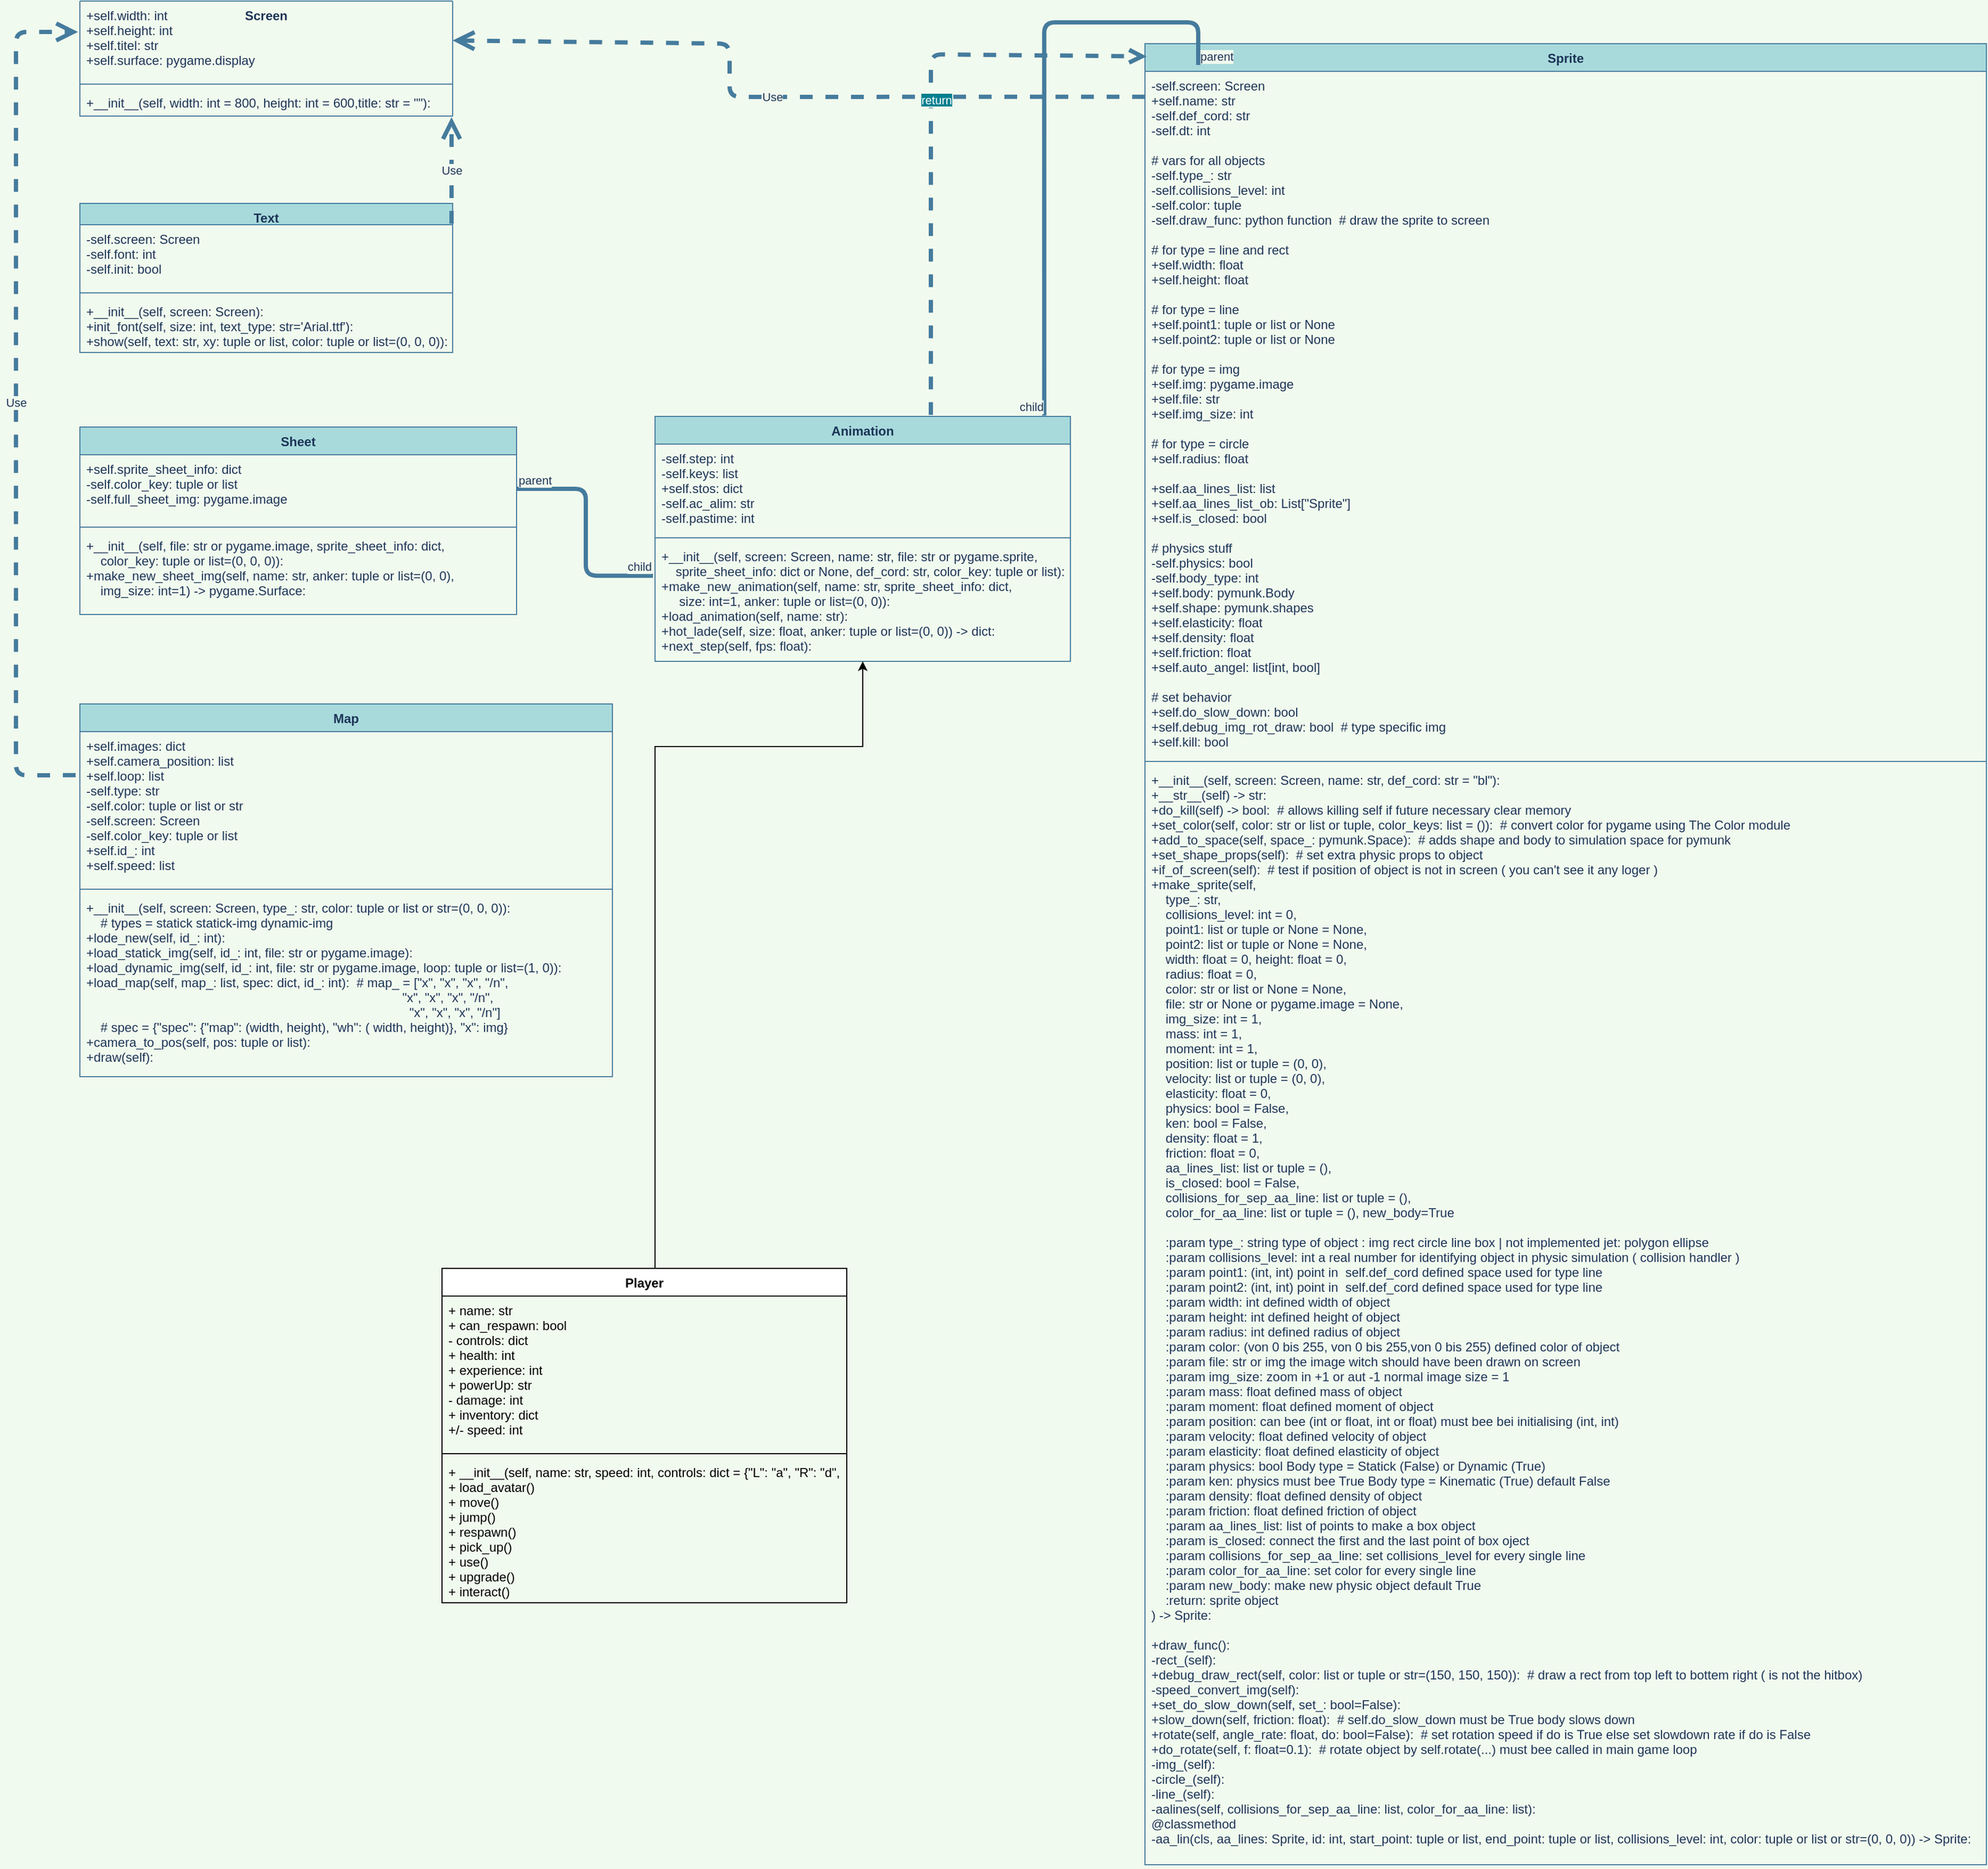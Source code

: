 <mxfile version="16.6.4" type="github">
  <diagram id="C5RBs43oDa-KdzZeNtuy" name="Page-1">
    <mxGraphModel dx="1863" dy="1796" grid="1" gridSize="10" guides="1" tooltips="1" connect="1" arrows="1" fold="1" page="1" pageScale="1" pageWidth="827" pageHeight="1169" background="#F1FAEE" math="0" shadow="0">
      <root>
        <mxCell id="WIyWlLk6GJQsqaUBKTNV-0" />
        <mxCell id="WIyWlLk6GJQsqaUBKTNV-1" parent="WIyWlLk6GJQsqaUBKTNV-0" />
        <mxCell id="FMwDaVfZEnFEAQgHHLUg-0" value="Screen" style="swimlane;fontStyle=1;align=center;verticalAlign=top;childLayout=stackLayout;horizontal=1;startSize=0;horizontalStack=0;resizeParent=1;resizeParentMax=0;resizeLast=0;collapsible=1;marginBottom=0;fillColor=#A8DADC;strokeColor=#457B9D;fontColor=#1D3557;" parent="WIyWlLk6GJQsqaUBKTNV-1" vertex="1">
          <mxGeometry x="-720" y="-1120" width="350" height="108" as="geometry" />
        </mxCell>
        <mxCell id="FMwDaVfZEnFEAQgHHLUg-1" value="+self.width: int&#xa;+self.height: int&#xa;+self.titel: str&#xa;+self.surface: pygame.display" style="text;strokeColor=none;fillColor=none;align=left;verticalAlign=top;spacingLeft=4;spacingRight=4;overflow=hidden;rotatable=0;points=[[0,0.5],[1,0.5]];portConstraint=eastwest;fontColor=#1D3557;" parent="FMwDaVfZEnFEAQgHHLUg-0" vertex="1">
          <mxGeometry width="350" height="74" as="geometry" />
        </mxCell>
        <mxCell id="FMwDaVfZEnFEAQgHHLUg-2" value="" style="line;strokeWidth=1;fillColor=none;align=left;verticalAlign=middle;spacingTop=-1;spacingLeft=3;spacingRight=3;rotatable=0;labelPosition=right;points=[];portConstraint=eastwest;strokeColor=#457B9D;fontColor=#1D3557;labelBackgroundColor=#F1FAEE;" parent="FMwDaVfZEnFEAQgHHLUg-0" vertex="1">
          <mxGeometry y="74" width="350" height="8" as="geometry" />
        </mxCell>
        <mxCell id="FMwDaVfZEnFEAQgHHLUg-3" value="+__init__(self, width: int = 800, height: int = 600,title: str = &quot;&quot;):" style="text;strokeColor=none;fillColor=none;align=left;verticalAlign=top;spacingLeft=4;spacingRight=4;overflow=hidden;rotatable=0;points=[[0,0.5],[1,0.5]];portConstraint=eastwest;fontColor=#1D3557;" parent="FMwDaVfZEnFEAQgHHLUg-0" vertex="1">
          <mxGeometry y="82" width="350" height="26" as="geometry" />
        </mxCell>
        <mxCell id="FMwDaVfZEnFEAQgHHLUg-4" value="Text" style="swimlane;fontStyle=1;align=center;verticalAlign=top;childLayout=stackLayout;horizontal=1;startSize=20;horizontalStack=0;resizeParent=1;resizeParentMax=0;resizeLast=0;collapsible=1;marginBottom=0;fillColor=#A8DADC;strokeColor=#457B9D;fontColor=#1D3557;" parent="WIyWlLk6GJQsqaUBKTNV-1" vertex="1">
          <mxGeometry x="-720" y="-930" width="350" height="140" as="geometry" />
        </mxCell>
        <mxCell id="FMwDaVfZEnFEAQgHHLUg-5" value="-self.screen: Screen&#xa;-self.font: int&#xa;-self.init: bool" style="text;strokeColor=none;fillColor=none;align=left;verticalAlign=top;spacingLeft=4;spacingRight=4;overflow=hidden;rotatable=0;points=[[0,0.5],[1,0.5]];portConstraint=eastwest;fontColor=#1D3557;" parent="FMwDaVfZEnFEAQgHHLUg-4" vertex="1">
          <mxGeometry y="20" width="350" height="60" as="geometry" />
        </mxCell>
        <mxCell id="FMwDaVfZEnFEAQgHHLUg-6" value="" style="line;strokeWidth=1;fillColor=none;align=left;verticalAlign=middle;spacingTop=-1;spacingLeft=3;spacingRight=3;rotatable=0;labelPosition=right;points=[];portConstraint=eastwest;strokeColor=#457B9D;fontColor=#1D3557;labelBackgroundColor=#F1FAEE;" parent="FMwDaVfZEnFEAQgHHLUg-4" vertex="1">
          <mxGeometry y="80" width="350" height="8" as="geometry" />
        </mxCell>
        <mxCell id="FMwDaVfZEnFEAQgHHLUg-7" value="+__init__(self, screen: Screen):&#xa;+init_font(self, size: int, text_type: str=&#39;Arial.ttf&#39;):&#xa;+show(self, text: str, xy: tuple or list, color: tuple or list=(0, 0, 0)):" style="text;strokeColor=none;fillColor=none;align=left;verticalAlign=top;spacingLeft=4;spacingRight=4;overflow=hidden;rotatable=0;points=[[0,0.5],[1,0.5]];portConstraint=eastwest;fontColor=#1D3557;" parent="FMwDaVfZEnFEAQgHHLUg-4" vertex="1">
          <mxGeometry y="88" width="350" height="52" as="geometry" />
        </mxCell>
        <mxCell id="FMwDaVfZEnFEAQgHHLUg-8" value="Animation" style="swimlane;fontStyle=1;align=center;verticalAlign=top;childLayout=stackLayout;horizontal=1;startSize=26;horizontalStack=0;resizeParent=1;resizeParentMax=0;resizeLast=0;collapsible=1;marginBottom=0;fillColor=#A8DADC;strokeColor=#457B9D;fontColor=#1D3557;" parent="WIyWlLk6GJQsqaUBKTNV-1" vertex="1">
          <mxGeometry x="-180" y="-730" width="390" height="230" as="geometry" />
        </mxCell>
        <mxCell id="FMwDaVfZEnFEAQgHHLUg-9" value="-self.step: int&#xa;-self.keys: list&#xa;+self.stos: dict&#xa;-self.ac_alim: str&#xa;-self.pastime: int" style="text;strokeColor=none;fillColor=none;align=left;verticalAlign=top;spacingLeft=4;spacingRight=4;overflow=hidden;rotatable=0;points=[[0,0.5],[1,0.5]];portConstraint=eastwest;fontColor=#1D3557;" parent="FMwDaVfZEnFEAQgHHLUg-8" vertex="1">
          <mxGeometry y="26" width="390" height="84" as="geometry" />
        </mxCell>
        <mxCell id="FMwDaVfZEnFEAQgHHLUg-10" value="" style="line;strokeWidth=1;fillColor=none;align=left;verticalAlign=middle;spacingTop=-1;spacingLeft=3;spacingRight=3;rotatable=0;labelPosition=right;points=[];portConstraint=eastwest;strokeColor=#457B9D;fontColor=#1D3557;labelBackgroundColor=#F1FAEE;" parent="FMwDaVfZEnFEAQgHHLUg-8" vertex="1">
          <mxGeometry y="110" width="390" height="8" as="geometry" />
        </mxCell>
        <mxCell id="FMwDaVfZEnFEAQgHHLUg-11" value="+__init__(self, screen: Screen, name: str, file: str or pygame.sprite, &#xa;    sprite_sheet_info: dict or None, def_cord: str, color_key: tuple or list):&#xa;+make_new_animation(self, name: str, sprite_sheet_info: dict,&#xa;     size: int=1, anker: tuple or list=(0, 0)):&#xa;+load_animation(self, name: str):&#xa;+hot_lade(self, size: float, anker: tuple or list=(0, 0)) -&gt; dict:&#xa;+next_step(self, fps: float):" style="text;strokeColor=none;fillColor=none;align=left;verticalAlign=top;spacingLeft=4;spacingRight=4;overflow=hidden;rotatable=0;points=[[0,0.5],[1,0.5]];portConstraint=eastwest;fontColor=#1D3557;" parent="FMwDaVfZEnFEAQgHHLUg-8" vertex="1">
          <mxGeometry y="118" width="390" height="112" as="geometry" />
        </mxCell>
        <mxCell id="FMwDaVfZEnFEAQgHHLUg-12" value="Sheet" style="swimlane;fontStyle=1;align=center;verticalAlign=top;childLayout=stackLayout;horizontal=1;startSize=26;horizontalStack=0;resizeParent=1;resizeParentMax=0;resizeLast=0;collapsible=1;marginBottom=0;fillColor=#A8DADC;strokeColor=#457B9D;fontColor=#1D3557;" parent="WIyWlLk6GJQsqaUBKTNV-1" vertex="1">
          <mxGeometry x="-720" y="-720" width="410" height="176" as="geometry" />
        </mxCell>
        <mxCell id="FMwDaVfZEnFEAQgHHLUg-13" value="+self.sprite_sheet_info: dict&#xa;-self.color_key: tuple or list&#xa;-self.full_sheet_img: pygame.image" style="text;strokeColor=none;fillColor=none;align=left;verticalAlign=top;spacingLeft=4;spacingRight=4;overflow=hidden;rotatable=0;points=[[0,0.5],[1,0.5]];portConstraint=eastwest;fontColor=#1D3557;" parent="FMwDaVfZEnFEAQgHHLUg-12" vertex="1">
          <mxGeometry y="26" width="410" height="64" as="geometry" />
        </mxCell>
        <mxCell id="FMwDaVfZEnFEAQgHHLUg-14" value="" style="line;strokeWidth=1;fillColor=none;align=left;verticalAlign=middle;spacingTop=-1;spacingLeft=3;spacingRight=3;rotatable=0;labelPosition=right;points=[];portConstraint=eastwest;strokeColor=#457B9D;fontColor=#1D3557;labelBackgroundColor=#F1FAEE;" parent="FMwDaVfZEnFEAQgHHLUg-12" vertex="1">
          <mxGeometry y="90" width="410" height="8" as="geometry" />
        </mxCell>
        <mxCell id="FMwDaVfZEnFEAQgHHLUg-15" value="+__init__(self, file: str or pygame.image, sprite_sheet_info: dict,&#xa;    color_key: tuple or list=(0, 0, 0)):&#xa;+make_new_sheet_img(self, name: str, anker: tuple or list=(0, 0), &#xa;    img_size: int=1) -&gt; pygame.Surface:" style="text;strokeColor=none;fillColor=none;align=left;verticalAlign=top;spacingLeft=4;spacingRight=4;overflow=hidden;rotatable=0;points=[[0,0.5],[1,0.5]];portConstraint=eastwest;fontColor=#1D3557;" parent="FMwDaVfZEnFEAQgHHLUg-12" vertex="1">
          <mxGeometry y="98" width="410" height="78" as="geometry" />
        </mxCell>
        <mxCell id="FMwDaVfZEnFEAQgHHLUg-16" value="Map" style="swimlane;fontStyle=1;align=center;verticalAlign=top;childLayout=stackLayout;horizontal=1;startSize=26;horizontalStack=0;resizeParent=1;resizeParentMax=0;resizeLast=0;collapsible=1;marginBottom=0;fillColor=#A8DADC;strokeColor=#457B9D;fontColor=#1D3557;" parent="WIyWlLk6GJQsqaUBKTNV-1" vertex="1">
          <mxGeometry x="-720" y="-460" width="500" height="350" as="geometry" />
        </mxCell>
        <mxCell id="FMwDaVfZEnFEAQgHHLUg-17" value="+self.images: dict&#xa;+self.camera_position: list&#xa;+self.loop: list&#xa;-self.type: str&#xa;-self.color: tuple or list or str&#xa;-self.screen: Screen&#xa;-self.color_key: tuple or list&#xa;+self.id_: int&#xa;+self.speed: list" style="text;strokeColor=none;fillColor=none;align=left;verticalAlign=top;spacingLeft=4;spacingRight=4;overflow=hidden;rotatable=0;points=[[0,0.5],[1,0.5]];portConstraint=eastwest;fontColor=#1D3557;" parent="FMwDaVfZEnFEAQgHHLUg-16" vertex="1">
          <mxGeometry y="26" width="500" height="144" as="geometry" />
        </mxCell>
        <mxCell id="FMwDaVfZEnFEAQgHHLUg-18" value="" style="line;strokeWidth=1;fillColor=none;align=left;verticalAlign=middle;spacingTop=-1;spacingLeft=3;spacingRight=3;rotatable=0;labelPosition=right;points=[];portConstraint=eastwest;strokeColor=#457B9D;fontColor=#1D3557;labelBackgroundColor=#F1FAEE;" parent="FMwDaVfZEnFEAQgHHLUg-16" vertex="1">
          <mxGeometry y="170" width="500" height="8" as="geometry" />
        </mxCell>
        <mxCell id="FMwDaVfZEnFEAQgHHLUg-19" value="+__init__(self, screen: Screen, type_: str, color: tuple or list or str=(0, 0, 0)):&#xa;    # types = statick statick-img dynamic-img&#xa;+lode_new(self, id_: int):&#xa;+load_statick_img(self, id_: int, file: str or pygame.image):&#xa;+load_dynamic_img(self, id_: int, file: str or pygame.image, loop: tuple or list=(1, 0)):&#xa;+load_map(self, map_: list, spec: dict, id_: int):  # map_ = [&quot;x&quot;, &quot;x&quot;, &quot;x&quot;, &quot;/n&quot;,&#xa;                                                                                           &quot;x&quot;, &quot;x&quot;, &quot;x&quot;, &quot;/n&quot;,&#xa;                                                                                           &quot;x&quot;, &quot;x&quot;, &quot;x&quot;, &quot;/n&quot;]&#xa;    # spec = {&quot;spec&quot;: {&quot;map&quot;: (width, height), &quot;wh&quot;: ( width, height)}, &quot;x&quot;: img}&#xa;+camera_to_pos(self, pos: tuple or list):&#xa;+draw(self):&#xa;&#xa;" style="text;strokeColor=none;fillColor=none;align=left;verticalAlign=top;spacingLeft=4;spacingRight=4;overflow=hidden;rotatable=0;points=[[0,0.5],[1,0.5]];portConstraint=eastwest;fontColor=#1D3557;" parent="FMwDaVfZEnFEAQgHHLUg-16" vertex="1">
          <mxGeometry y="178" width="500" height="172" as="geometry" />
        </mxCell>
        <mxCell id="FMwDaVfZEnFEAQgHHLUg-20" value="Sprite" style="swimlane;fontStyle=1;align=center;verticalAlign=top;childLayout=stackLayout;horizontal=1;startSize=26;horizontalStack=0;resizeParent=1;resizeParentMax=0;resizeLast=0;collapsible=1;marginBottom=0;fillColor=#A8DADC;strokeColor=#457B9D;fontColor=#1D3557;" parent="WIyWlLk6GJQsqaUBKTNV-1" vertex="1">
          <mxGeometry x="280" y="-1080" width="790" height="1710" as="geometry" />
        </mxCell>
        <mxCell id="FMwDaVfZEnFEAQgHHLUg-21" value="-self.screen: Screen&#xa;+self.name: str&#xa;-self.def_cord: str&#xa;-self.dt: int &#xa;&#xa;# vars for all objects&#xa;-self.type_: str &#xa;-self.collisions_level: int &#xa;-self.color: tuple&#xa;-self.draw_func: python function  # draw the sprite to screen&#xa;&#xa;# for type = line and rect&#xa;+self.width: float&#xa;+self.height: float&#xa;&#xa;# for type = line&#xa;+self.point1: tuple or list or None&#xa;+self.point2: tuple or list or None&#xa;&#xa;# for type = img&#xa;+self.img: pygame.image&#xa;+self.file: str&#xa;+self.img_size: int&#xa;&#xa;# for type = circle&#xa;+self.radius: float&#xa;&#xa;+self.aa_lines_list: list&#xa;+self.aa_lines_list_ob: List[&quot;Sprite&quot;]&#xa;+self.is_closed: bool&#xa;&#xa;# physics stuff&#xa;-self.physics: bool&#xa;-self.body_type: int&#xa;+self.body: pymunk.Body&#xa;+self.shape: pymunk.shapes&#xa;+self.elasticity: float&#xa;+self.density: float&#xa;+self.friction: float&#xa;+self.auto_angel: list[int, bool]&#xa;&#xa;# set behavior&#xa;+self.do_slow_down: bool&#xa;+self.debug_img_rot_draw: bool  # type specific img&#xa;+self.kill: bool&#xa;" style="text;strokeColor=none;fillColor=none;align=left;verticalAlign=top;spacingLeft=4;spacingRight=4;overflow=hidden;rotatable=0;points=[[0,0.5],[1,0.5]];portConstraint=eastwest;fontColor=#1D3557;" parent="FMwDaVfZEnFEAQgHHLUg-20" vertex="1">
          <mxGeometry y="26" width="790" height="644" as="geometry" />
        </mxCell>
        <mxCell id="FMwDaVfZEnFEAQgHHLUg-22" value="" style="line;strokeWidth=1;fillColor=none;align=left;verticalAlign=middle;spacingTop=-1;spacingLeft=3;spacingRight=3;rotatable=0;labelPosition=right;points=[];portConstraint=eastwest;strokeColor=#457B9D;fontColor=#1D3557;labelBackgroundColor=#F1FAEE;" parent="FMwDaVfZEnFEAQgHHLUg-20" vertex="1">
          <mxGeometry y="670" width="790" height="8" as="geometry" />
        </mxCell>
        <mxCell id="FMwDaVfZEnFEAQgHHLUg-23" value="+__init__(self, screen: Screen, name: str, def_cord: str = &quot;bl&quot;):&#xa;+__str__(self) -&gt; str:&#xa;+do_kill(self) -&gt; bool:  # allows killing self if future necessary clear memory&#xa;+set_color(self, color: str or list or tuple, color_keys: list = ()):  # convert color for pygame using The Color module&#xa;+add_to_space(self, space_: pymunk.Space):  # adds shape and body to simulation space for pymunk&#xa;+set_shape_props(self):  # set extra physic props to object&#xa;+if_of_screen(self):  # test if position of object is not in screen ( you can&#39;t see it any loger )&#xa;+make_sprite(self,&#xa;    type_: str,&#xa;    collisions_level: int = 0,&#xa;    point1: list or tuple or None = None,&#xa;    point2: list or tuple or None = None,&#xa;    width: float = 0, height: float = 0,&#xa;    radius: float = 0,&#xa;    color: str or list or None = None,&#xa;    file: str or None or pygame.image = None,&#xa;    img_size: int = 1,&#xa;    mass: int = 1,&#xa;    moment: int = 1,&#xa;    position: list or tuple = (0, 0),&#xa;    velocity: list or tuple = (0, 0),&#xa;    elasticity: float = 0,&#xa;    physics: bool = False,&#xa;    ken: bool = False,&#xa;    density: float = 1,&#xa;    friction: float = 0,&#xa;    aa_lines_list: list or tuple = (),&#xa;    is_closed: bool = False,&#xa;    collisions_for_sep_aa_line: list or tuple = (),&#xa;    color_for_aa_line: list or tuple = (), new_body=True&#xa;&#xa;    :param type_: string type of object : img rect circle line box | not implemented jet: polygon ellipse&#xa;    :param collisions_level: int a real number for identifying object in physic simulation ( collision handler )&#xa;    :param point1: (int, int) point in  self.def_cord defined space used for type line&#xa;    :param point2: (int, int) point in  self.def_cord defined space used for type line&#xa;    :param width: int defined width of object&#xa;    :param height: int defined height of object&#xa;    :param radius: int defined radius of object&#xa;    :param color: (von 0 bis 255, von 0 bis 255,von 0 bis 255) defined color of object&#xa;    :param file: str or img the image witch should have been drawn on screen&#xa;    :param img_size: zoom in +1 or aut -1 normal image size = 1&#xa;    :param mass: float defined mass of object&#xa;    :param moment: float defined moment of object&#xa;    :param position: can bee (int or float, int or float) must bee bei initialising (int, int)&#xa;    :param velocity: float defined velocity of object&#xa;    :param elasticity: float defined elasticity of object&#xa;    :param physics: bool Body type = Statick (False) or Dynamic (True)&#xa;    :param ken: physics must bee True Body type = Kinematic (True) default False&#xa;    :param density: float defined density of object&#xa;    :param friction: float defined friction of object&#xa;    :param aa_lines_list: list of points to make a box object&#xa;    :param is_closed: connect the first and the last point of box oject&#xa;    :param collisions_for_sep_aa_line: set collisions_level for every single line&#xa;    :param color_for_aa_line: set color for every single line&#xa;    :param new_body: make new physic object default True&#xa;    :return: sprite object&#xa;) -&gt; Sprite:&#xa;&#xa;+draw_func():&#xa;-rect_(self):&#xa;+debug_draw_rect(self, color: list or tuple or str=(150, 150, 150)):  # draw a rect from top left to bottem right ( is not the hitbox)&#xa;-speed_convert_img(self):&#xa;+set_do_slow_down(self, set_: bool=False):&#xa;+slow_down(self, friction: float):  # self.do_slow_down must be True body slows down&#xa;+rotate(self, angle_rate: float, do: bool=False):  # set rotation speed if do is True else set slowdown rate if do is False&#xa;+do_rotate(self, f: float=0.1):  # rotate object by self.rotate(...) must bee called in main game loop&#xa;-img_(self):&#xa;-circle_(self):&#xa;-line_(self):&#xa;-aalines(self, collisions_for_sep_aa_line: list, color_for_aa_line: list):&#xa;@classmethod&#xa;-aa_lin(cls, aa_lines: Sprite, id: int, start_point: tuple or list, end_point: tuple or list, collisions_level: int, color: tuple or list or str=(0, 0, 0)) -&gt; Sprite:&#xa;" style="text;strokeColor=none;fillColor=none;align=left;verticalAlign=top;spacingLeft=4;spacingRight=4;overflow=hidden;rotatable=0;points=[[0,0.5],[1,0.5]];portConstraint=eastwest;fontColor=#1D3557;" parent="FMwDaVfZEnFEAQgHHLUg-20" vertex="1">
          <mxGeometry y="678" width="790" height="1032" as="geometry" />
        </mxCell>
        <mxCell id="FMwDaVfZEnFEAQgHHLUg-29" value="" style="endArrow=none;html=1;edgeStyle=orthogonalEdgeStyle;entryX=-0.005;entryY=0.282;entryDx=0;entryDy=0;entryPerimeter=0;strokeColor=#457B9D;fontColor=#1D3557;strokeWidth=4;labelBackgroundColor=#F1FAEE;" parent="WIyWlLk6GJQsqaUBKTNV-1" source="FMwDaVfZEnFEAQgHHLUg-13" target="FMwDaVfZEnFEAQgHHLUg-11" edge="1">
          <mxGeometry relative="1" as="geometry">
            <mxPoint x="-180" y="-630" as="sourcePoint" />
            <mxPoint x="-20" y="-630" as="targetPoint" />
          </mxGeometry>
        </mxCell>
        <mxCell id="FMwDaVfZEnFEAQgHHLUg-30" value="parent" style="edgeLabel;resizable=0;html=1;align=left;verticalAlign=bottom;fontColor=#1D3557;labelBackgroundColor=#F1FAEE;" parent="FMwDaVfZEnFEAQgHHLUg-29" connectable="0" vertex="1">
          <mxGeometry x="-1" relative="1" as="geometry" />
        </mxCell>
        <mxCell id="FMwDaVfZEnFEAQgHHLUg-31" value="child" style="edgeLabel;resizable=0;html=1;align=right;verticalAlign=bottom;fontColor=#1D3557;labelBackgroundColor=#F1FAEE;" parent="FMwDaVfZEnFEAQgHHLUg-29" connectable="0" vertex="1">
          <mxGeometry x="1" relative="1" as="geometry" />
        </mxCell>
        <mxCell id="FMwDaVfZEnFEAQgHHLUg-32" value="" style="endArrow=none;html=1;edgeStyle=orthogonalEdgeStyle;entryX=0.937;entryY=-0.003;entryDx=0;entryDy=0;entryPerimeter=0;strokeColor=#457B9D;fontColor=#1D3557;labelBackgroundColor=#F1FAEE;strokeWidth=4;" parent="WIyWlLk6GJQsqaUBKTNV-1" target="FMwDaVfZEnFEAQgHHLUg-8" edge="1">
          <mxGeometry relative="1" as="geometry">
            <mxPoint x="330" y="-1060" as="sourcePoint" />
            <mxPoint x="170" y="-900" as="targetPoint" />
            <Array as="points">
              <mxPoint x="330" y="-1060" />
              <mxPoint x="330" y="-1100" />
              <mxPoint x="185" y="-1100" />
            </Array>
          </mxGeometry>
        </mxCell>
        <mxCell id="FMwDaVfZEnFEAQgHHLUg-33" value="parent" style="edgeLabel;resizable=0;html=1;align=left;verticalAlign=bottom;fontColor=#1D3557;labelBackgroundColor=#F1FAEE;" parent="FMwDaVfZEnFEAQgHHLUg-32" connectable="0" vertex="1">
          <mxGeometry x="-1" relative="1" as="geometry" />
        </mxCell>
        <mxCell id="FMwDaVfZEnFEAQgHHLUg-34" value="child" style="edgeLabel;resizable=0;html=1;align=right;verticalAlign=bottom;fontColor=#1D3557;labelBackgroundColor=#F1FAEE;" parent="FMwDaVfZEnFEAQgHHLUg-32" connectable="0" vertex="1">
          <mxGeometry x="1" relative="1" as="geometry" />
        </mxCell>
        <mxCell id="FMwDaVfZEnFEAQgHHLUg-36" value="Use" style="endArrow=open;endSize=12;dashed=1;html=1;exitX=0.997;exitY=-0.017;exitDx=0;exitDy=0;exitPerimeter=0;entryX=0.997;entryY=1.038;entryDx=0;entryDy=0;entryPerimeter=0;strokeColor=#457B9D;fontColor=#1D3557;strokeWidth=4;labelBackgroundColor=#F1FAEE;" parent="WIyWlLk6GJQsqaUBKTNV-1" source="FMwDaVfZEnFEAQgHHLUg-5" target="FMwDaVfZEnFEAQgHHLUg-3" edge="1">
          <mxGeometry width="160" relative="1" as="geometry">
            <mxPoint x="-530" y="-740" as="sourcePoint" />
            <mxPoint x="-370" y="-740" as="targetPoint" />
          </mxGeometry>
        </mxCell>
        <mxCell id="FMwDaVfZEnFEAQgHHLUg-38" value="Use" style="endArrow=open;endSize=12;dashed=1;html=1;exitX=-0.008;exitY=0.284;exitDx=0;exitDy=0;exitPerimeter=0;entryX=-0.005;entryY=0.392;entryDx=0;entryDy=0;entryPerimeter=0;strokeColor=#457B9D;fontColor=#1D3557;labelBackgroundColor=#F1FAEE;strokeWidth=4;" parent="WIyWlLk6GJQsqaUBKTNV-1" source="FMwDaVfZEnFEAQgHHLUg-17" target="FMwDaVfZEnFEAQgHHLUg-1" edge="1">
          <mxGeometry width="160" relative="1" as="geometry">
            <mxPoint x="-361.05" y="-901.02" as="sourcePoint" />
            <mxPoint x="-361.05" y="-1001.012" as="targetPoint" />
            <Array as="points">
              <mxPoint x="-780" y="-393" />
              <mxPoint x="-780" y="-1091" />
            </Array>
          </mxGeometry>
        </mxCell>
        <mxCell id="FMwDaVfZEnFEAQgHHLUg-39" value="Use" style="endArrow=open;endSize=12;dashed=1;html=1;exitX=0;exitY=0.037;exitDx=0;exitDy=0;exitPerimeter=0;entryX=1;entryY=0.5;entryDx=0;entryDy=0;strokeColor=#457B9D;fontColor=#1D3557;labelBackgroundColor=#F1FAEE;strokeWidth=4;" parent="WIyWlLk6GJQsqaUBKTNV-1" source="FMwDaVfZEnFEAQgHHLUg-21" target="FMwDaVfZEnFEAQgHHLUg-1" edge="1">
          <mxGeometry width="160" relative="1" as="geometry">
            <mxPoint x="-361.05" y="-901.02" as="sourcePoint" />
            <mxPoint x="-361.05" y="-1001.012" as="targetPoint" />
            <Array as="points">
              <mxPoint x="-110" y="-1030" />
              <mxPoint x="-110" y="-1080" />
            </Array>
          </mxGeometry>
        </mxCell>
        <mxCell id="FMwDaVfZEnFEAQgHHLUg-41" value="&lt;font color=&quot;#fdfdfd&quot; style=&quot;background-color: rgb(2 , 128 , 144)&quot;&gt;return&lt;/font&gt;" style="html=1;verticalAlign=bottom;endArrow=open;dashed=1;endSize=8;fontColor=#1D3557;strokeColor=#457B9D;fillColor=#A8DADC;exitX=0.664;exitY=-0.006;exitDx=0;exitDy=0;exitPerimeter=0;entryX=0.002;entryY=0.007;entryDx=0;entryDy=0;entryPerimeter=0;labelBackgroundColor=#F1FAEE;strokeWidth=4;" parent="WIyWlLk6GJQsqaUBKTNV-1" source="FMwDaVfZEnFEAQgHHLUg-8" target="FMwDaVfZEnFEAQgHHLUg-20" edge="1">
          <mxGeometry x="0.059" y="-5" relative="1" as="geometry">
            <mxPoint x="80" y="-850" as="sourcePoint" />
            <mxPoint x="90" y="-890" as="targetPoint" />
            <Array as="points">
              <mxPoint x="79" y="-1070" />
            </Array>
            <mxPoint as="offset" />
          </mxGeometry>
        </mxCell>
        <mxCell id="n_gj3XwwI1YD6v5uSz1g-4" style="edgeStyle=orthogonalEdgeStyle;rounded=0;orthogonalLoop=1;jettySize=auto;html=1;" edge="1" parent="WIyWlLk6GJQsqaUBKTNV-1" source="n_gj3XwwI1YD6v5uSz1g-0">
          <mxGeometry relative="1" as="geometry">
            <mxPoint x="15" y="-500" as="targetPoint" />
            <Array as="points">
              <mxPoint x="-180" y="-420" />
              <mxPoint x="15" y="-420" />
            </Array>
          </mxGeometry>
        </mxCell>
        <mxCell id="n_gj3XwwI1YD6v5uSz1g-0" value="Player" style="swimlane;fontStyle=1;align=center;verticalAlign=top;childLayout=stackLayout;horizontal=1;startSize=26;horizontalStack=0;resizeParent=1;resizeParentMax=0;resizeLast=0;collapsible=1;marginBottom=0;" vertex="1" parent="WIyWlLk6GJQsqaUBKTNV-1">
          <mxGeometry x="-380" y="70" width="380" height="314" as="geometry" />
        </mxCell>
        <mxCell id="n_gj3XwwI1YD6v5uSz1g-1" value="+ name: str&#xa;+ can_respawn: bool&#xa;- controls: dict&#xa;+ health: int&#xa;+ experience: int&#xa;+ powerUp: str&#xa;- damage: int&#xa;+ inventory: dict&#xa;+/- speed: int&#xa;" style="text;strokeColor=none;fillColor=none;align=left;verticalAlign=top;spacingLeft=4;spacingRight=4;overflow=hidden;rotatable=0;points=[[0,0.5],[1,0.5]];portConstraint=eastwest;" vertex="1" parent="n_gj3XwwI1YD6v5uSz1g-0">
          <mxGeometry y="26" width="380" height="144" as="geometry" />
        </mxCell>
        <mxCell id="n_gj3XwwI1YD6v5uSz1g-2" value="" style="line;strokeWidth=1;fillColor=none;align=left;verticalAlign=middle;spacingTop=-1;spacingLeft=3;spacingRight=3;rotatable=0;labelPosition=right;points=[];portConstraint=eastwest;" vertex="1" parent="n_gj3XwwI1YD6v5uSz1g-0">
          <mxGeometry y="170" width="380" height="8" as="geometry" />
        </mxCell>
        <mxCell id="n_gj3XwwI1YD6v5uSz1g-3" value="+ __init__(self, name: str, speed: int, controls: dict = {&quot;L&quot;: &quot;a&quot;, &quot;R&quot;: &quot;d&quot;, &quot;U&quot;: &quot;w&quot;, &quot;D&quot;: &quot;s&quot;, &quot;J&quot;, &quot; &quot;, &quot;S&quot;: &quot;mr&quot;, &quot;RL&quot;: &quot;q&quot;, &quot;RR&quot;: &quot;e&quot;}) &#xa;+ load_avatar()&#xa;+ move()&#xa;+ jump()&#xa;+ respawn()&#xa;+ pick_up()&#xa;+ use()&#xa;+ upgrade()&#xa;+ interact()" style="text;strokeColor=none;fillColor=none;align=left;verticalAlign=top;spacingLeft=4;spacingRight=4;overflow=hidden;rotatable=0;points=[[0,0.5],[1,0.5]];portConstraint=eastwest;" vertex="1" parent="n_gj3XwwI1YD6v5uSz1g-0">
          <mxGeometry y="178" width="380" height="136" as="geometry" />
        </mxCell>
      </root>
    </mxGraphModel>
  </diagram>
</mxfile>
